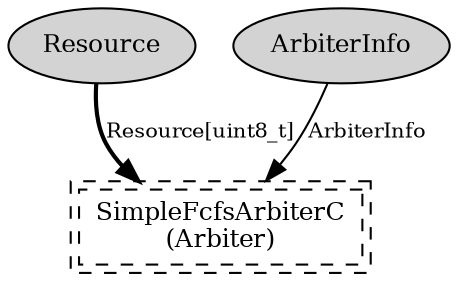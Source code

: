 digraph "tos.lib.net.Deluge.BlockStorageManager.BlockStorageLockC" {
  n0x2ace83c8e020 [shape=ellipse, style=filled, label="Resource", fontsize=12];
  "BlockStorageLockC.Arbiter" [fontsize=12, shape=box,peripheries=2, style=dashed, label="SimpleFcfsArbiterC\n(Arbiter)", URL="../chtml/tos.system.SimpleFcfsArbiterC.html"];
  n0x2ace83c8ec48 [shape=ellipse, style=filled, label="ArbiterInfo", fontsize=12];
  "BlockStorageLockC.Arbiter" [fontsize=12, shape=box,peripheries=2, style=dashed, label="SimpleFcfsArbiterC\n(Arbiter)", URL="../chtml/tos.system.SimpleFcfsArbiterC.html"];
  "n0x2ace83c8e020" -> "BlockStorageLockC.Arbiter" [label="Resource[uint8_t]", style=bold, URL="../ihtml/tos.interfaces.Resource.html", fontsize=10];
  "n0x2ace83c8ec48" -> "BlockStorageLockC.Arbiter" [label="ArbiterInfo", URL="../ihtml/tos.interfaces.ArbiterInfo.html", fontsize=10];
}
